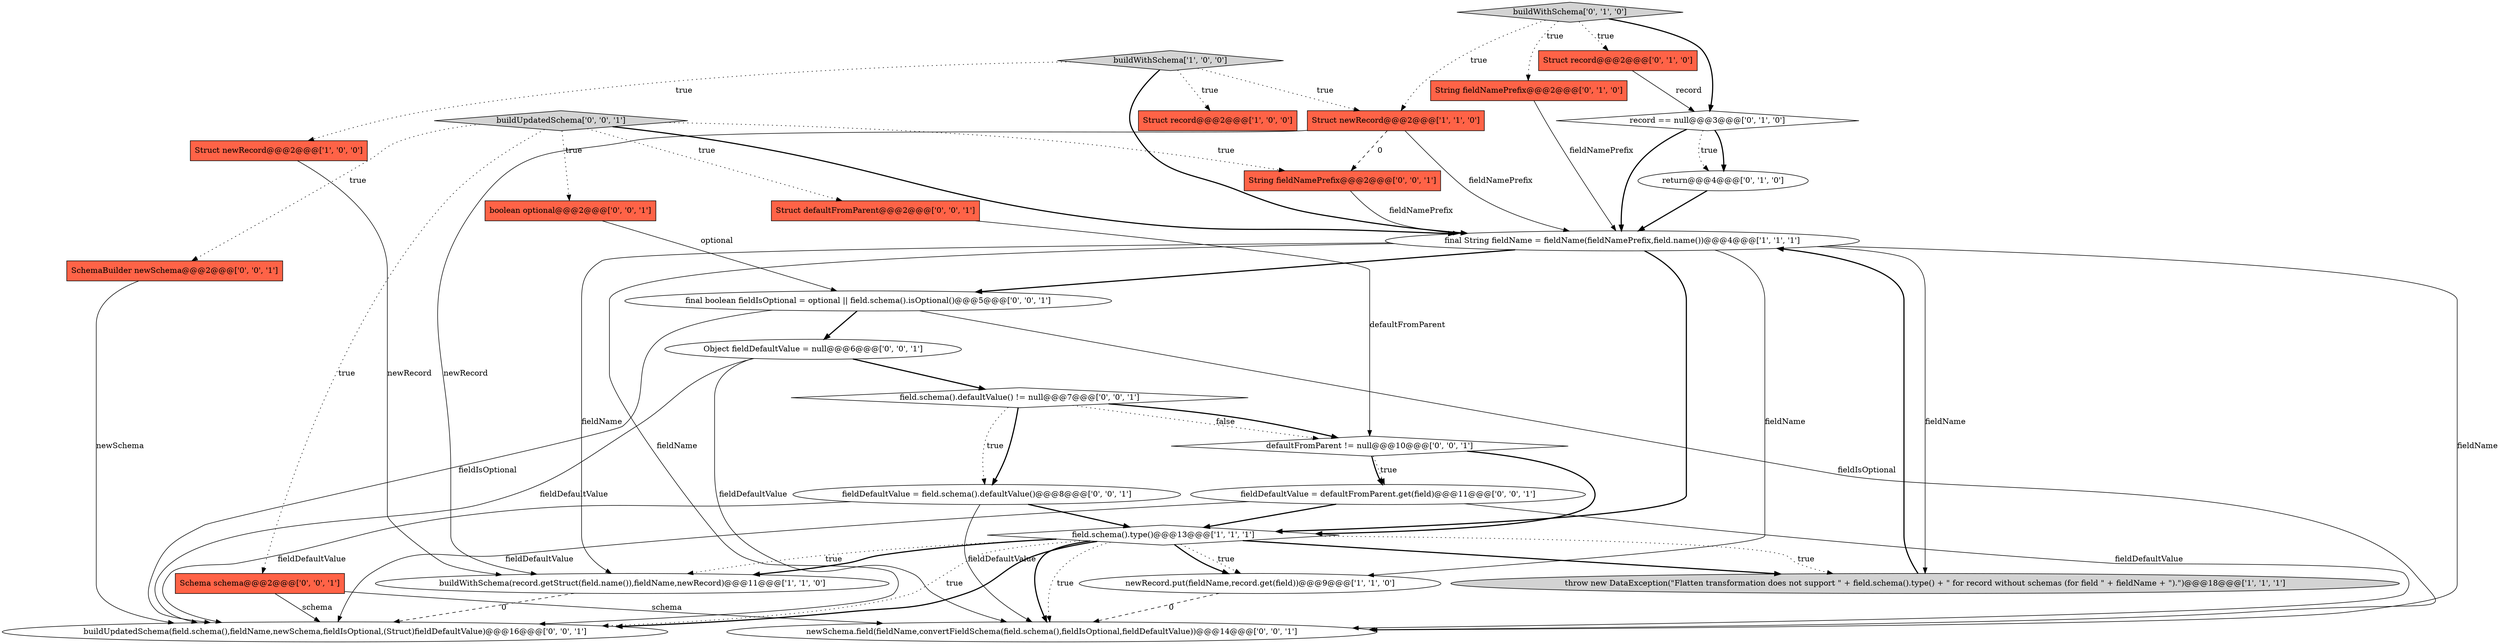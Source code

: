 digraph {
11 [style = filled, label = "String fieldNamePrefix@@@2@@@['0', '1', '0']", fillcolor = tomato, shape = box image = "AAA0AAABBB2BBB"];
14 [style = filled, label = "defaultFromParent != null@@@10@@@['0', '0', '1']", fillcolor = white, shape = diamond image = "AAA0AAABBB3BBB"];
22 [style = filled, label = "fieldDefaultValue = defaultFromParent.get(field)@@@11@@@['0', '0', '1']", fillcolor = white, shape = ellipse image = "AAA0AAABBB3BBB"];
13 [style = filled, label = "buildWithSchema['0', '1', '0']", fillcolor = lightgray, shape = diamond image = "AAA0AAABBB2BBB"];
25 [style = filled, label = "buildUpdatedSchema['0', '0', '1']", fillcolor = lightgray, shape = diamond image = "AAA0AAABBB3BBB"];
18 [style = filled, label = "Struct defaultFromParent@@@2@@@['0', '0', '1']", fillcolor = tomato, shape = box image = "AAA0AAABBB3BBB"];
21 [style = filled, label = "newSchema.field(fieldName,convertFieldSchema(field.schema(),fieldIsOptional,fieldDefaultValue))@@@14@@@['0', '0', '1']", fillcolor = white, shape = ellipse image = "AAA0AAABBB3BBB"];
2 [style = filled, label = "buildWithSchema['1', '0', '0']", fillcolor = lightgray, shape = diamond image = "AAA0AAABBB1BBB"];
1 [style = filled, label = "field.schema().type()@@@13@@@['1', '1', '1']", fillcolor = white, shape = diamond image = "AAA0AAABBB1BBB"];
17 [style = filled, label = "Schema schema@@@2@@@['0', '0', '1']", fillcolor = tomato, shape = box image = "AAA0AAABBB3BBB"];
24 [style = filled, label = "fieldDefaultValue = field.schema().defaultValue()@@@8@@@['0', '0', '1']", fillcolor = white, shape = ellipse image = "AAA0AAABBB3BBB"];
27 [style = filled, label = "String fieldNamePrefix@@@2@@@['0', '0', '1']", fillcolor = tomato, shape = box image = "AAA0AAABBB3BBB"];
5 [style = filled, label = "final String fieldName = fieldName(fieldNamePrefix,field.name())@@@4@@@['1', '1', '1']", fillcolor = white, shape = ellipse image = "AAA0AAABBB1BBB"];
3 [style = filled, label = "Struct newRecord@@@2@@@['1', '0', '0']", fillcolor = tomato, shape = box image = "AAA0AAABBB1BBB"];
26 [style = filled, label = "final boolean fieldIsOptional = optional || field.schema().isOptional()@@@5@@@['0', '0', '1']", fillcolor = white, shape = ellipse image = "AAA0AAABBB3BBB"];
19 [style = filled, label = "boolean optional@@@2@@@['0', '0', '1']", fillcolor = tomato, shape = box image = "AAA0AAABBB3BBB"];
4 [style = filled, label = "buildWithSchema(record.getStruct(field.name()),fieldName,newRecord)@@@11@@@['1', '1', '0']", fillcolor = white, shape = ellipse image = "AAA0AAABBB1BBB"];
12 [style = filled, label = "Struct record@@@2@@@['0', '1', '0']", fillcolor = tomato, shape = box image = "AAA0AAABBB2BBB"];
16 [style = filled, label = "Object fieldDefaultValue = null@@@6@@@['0', '0', '1']", fillcolor = white, shape = ellipse image = "AAA0AAABBB3BBB"];
6 [style = filled, label = "newRecord.put(fieldName,record.get(field))@@@9@@@['1', '1', '0']", fillcolor = white, shape = ellipse image = "AAA0AAABBB1BBB"];
9 [style = filled, label = "return@@@4@@@['0', '1', '0']", fillcolor = white, shape = ellipse image = "AAA1AAABBB2BBB"];
23 [style = filled, label = "field.schema().defaultValue() != null@@@7@@@['0', '0', '1']", fillcolor = white, shape = diamond image = "AAA0AAABBB3BBB"];
8 [style = filled, label = "Struct newRecord@@@2@@@['1', '1', '0']", fillcolor = tomato, shape = box image = "AAA0AAABBB1BBB"];
7 [style = filled, label = "Struct record@@@2@@@['1', '0', '0']", fillcolor = tomato, shape = box image = "AAA0AAABBB1BBB"];
0 [style = filled, label = "throw new DataException(\"Flatten transformation does not support \" + field.schema().type() + \" for record without schemas (for field \" + fieldName + \").\")@@@18@@@['1', '1', '1']", fillcolor = lightgray, shape = ellipse image = "AAA0AAABBB1BBB"];
10 [style = filled, label = "record == null@@@3@@@['0', '1', '0']", fillcolor = white, shape = diamond image = "AAA1AAABBB2BBB"];
15 [style = filled, label = "SchemaBuilder newSchema@@@2@@@['0', '0', '1']", fillcolor = tomato, shape = box image = "AAA0AAABBB3BBB"];
20 [style = filled, label = "buildUpdatedSchema(field.schema(),fieldName,newSchema,fieldIsOptional,(Struct)fieldDefaultValue)@@@16@@@['0', '0', '1']", fillcolor = white, shape = ellipse image = "AAA0AAABBB3BBB"];
5->4 [style = solid, label="fieldName"];
5->20 [style = solid, label="fieldName"];
2->3 [style = dotted, label="true"];
25->18 [style = dotted, label="true"];
26->16 [style = bold, label=""];
23->24 [style = bold, label=""];
1->0 [style = dotted, label="true"];
17->21 [style = solid, label="schema"];
1->0 [style = bold, label=""];
27->5 [style = solid, label="fieldNamePrefix"];
2->5 [style = bold, label=""];
10->9 [style = bold, label=""];
2->8 [style = dotted, label="true"];
5->1 [style = bold, label=""];
1->21 [style = bold, label=""];
23->14 [style = dotted, label="false"];
13->11 [style = dotted, label="true"];
19->26 [style = solid, label="optional"];
5->21 [style = solid, label="fieldName"];
23->24 [style = dotted, label="true"];
13->8 [style = dotted, label="true"];
25->15 [style = dotted, label="true"];
5->6 [style = solid, label="fieldName"];
1->6 [style = dotted, label="true"];
1->6 [style = bold, label=""];
5->26 [style = bold, label=""];
2->7 [style = dotted, label="true"];
8->27 [style = dashed, label="0"];
25->17 [style = dotted, label="true"];
16->21 [style = solid, label="fieldDefaultValue"];
24->1 [style = bold, label=""];
14->1 [style = bold, label=""];
5->0 [style = solid, label="fieldName"];
25->27 [style = dotted, label="true"];
24->20 [style = solid, label="fieldDefaultValue"];
18->14 [style = solid, label="defaultFromParent"];
26->20 [style = solid, label="fieldIsOptional"];
22->21 [style = solid, label="fieldDefaultValue"];
16->23 [style = bold, label=""];
25->5 [style = bold, label=""];
1->21 [style = dotted, label="true"];
25->19 [style = dotted, label="true"];
15->20 [style = solid, label="newSchema"];
22->20 [style = solid, label="fieldDefaultValue"];
1->20 [style = dotted, label="true"];
1->4 [style = bold, label=""];
16->20 [style = solid, label="fieldDefaultValue"];
23->14 [style = bold, label=""];
6->21 [style = dashed, label="0"];
14->22 [style = dotted, label="true"];
4->20 [style = dashed, label="0"];
3->4 [style = solid, label="newRecord"];
0->5 [style = bold, label=""];
13->10 [style = bold, label=""];
1->20 [style = bold, label=""];
13->12 [style = dotted, label="true"];
8->4 [style = solid, label="newRecord"];
22->1 [style = bold, label=""];
9->5 [style = bold, label=""];
24->21 [style = solid, label="fieldDefaultValue"];
1->4 [style = dotted, label="true"];
17->20 [style = solid, label="schema"];
10->5 [style = bold, label=""];
8->5 [style = solid, label="fieldNamePrefix"];
10->9 [style = dotted, label="true"];
26->21 [style = solid, label="fieldIsOptional"];
11->5 [style = solid, label="fieldNamePrefix"];
14->22 [style = bold, label=""];
12->10 [style = solid, label="record"];
}
